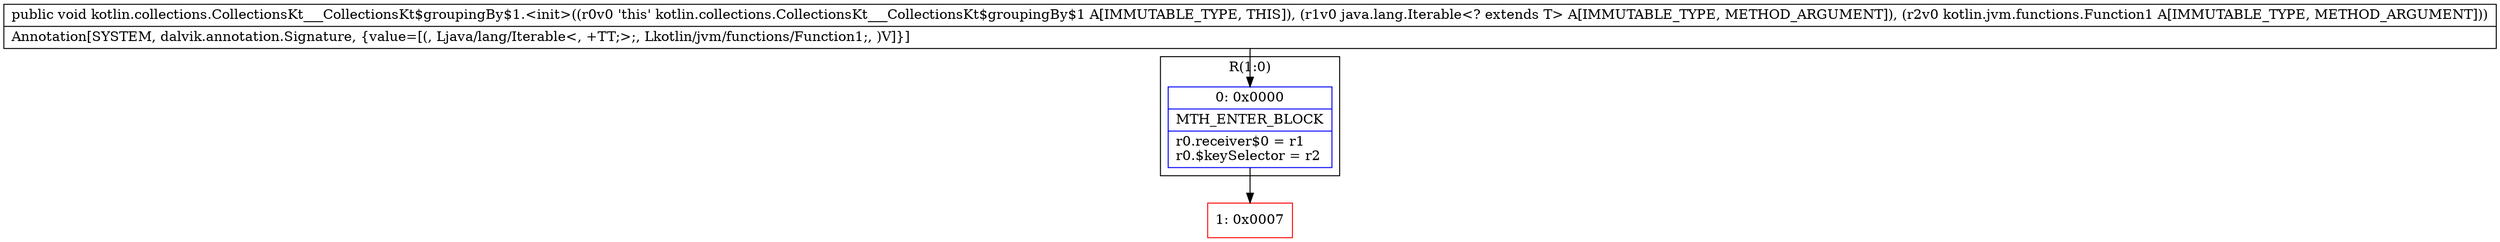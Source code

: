digraph "CFG forkotlin.collections.CollectionsKt___CollectionsKt$groupingBy$1.\<init\>(Ljava\/lang\/Iterable;Lkotlin\/jvm\/functions\/Function1;)V" {
subgraph cluster_Region_1991787697 {
label = "R(1:0)";
node [shape=record,color=blue];
Node_0 [shape=record,label="{0\:\ 0x0000|MTH_ENTER_BLOCK\l|r0.receiver$0 = r1\lr0.$keySelector = r2\l}"];
}
Node_1 [shape=record,color=red,label="{1\:\ 0x0007}"];
MethodNode[shape=record,label="{public void kotlin.collections.CollectionsKt___CollectionsKt$groupingBy$1.\<init\>((r0v0 'this' kotlin.collections.CollectionsKt___CollectionsKt$groupingBy$1 A[IMMUTABLE_TYPE, THIS]), (r1v0 java.lang.Iterable\<? extends T\> A[IMMUTABLE_TYPE, METHOD_ARGUMENT]), (r2v0 kotlin.jvm.functions.Function1 A[IMMUTABLE_TYPE, METHOD_ARGUMENT]))  | Annotation[SYSTEM, dalvik.annotation.Signature, \{value=[(, Ljava\/lang\/Iterable\<, +TT;\>;, Lkotlin\/jvm\/functions\/Function1;, )V]\}]\l}"];
MethodNode -> Node_0;
Node_0 -> Node_1;
}

